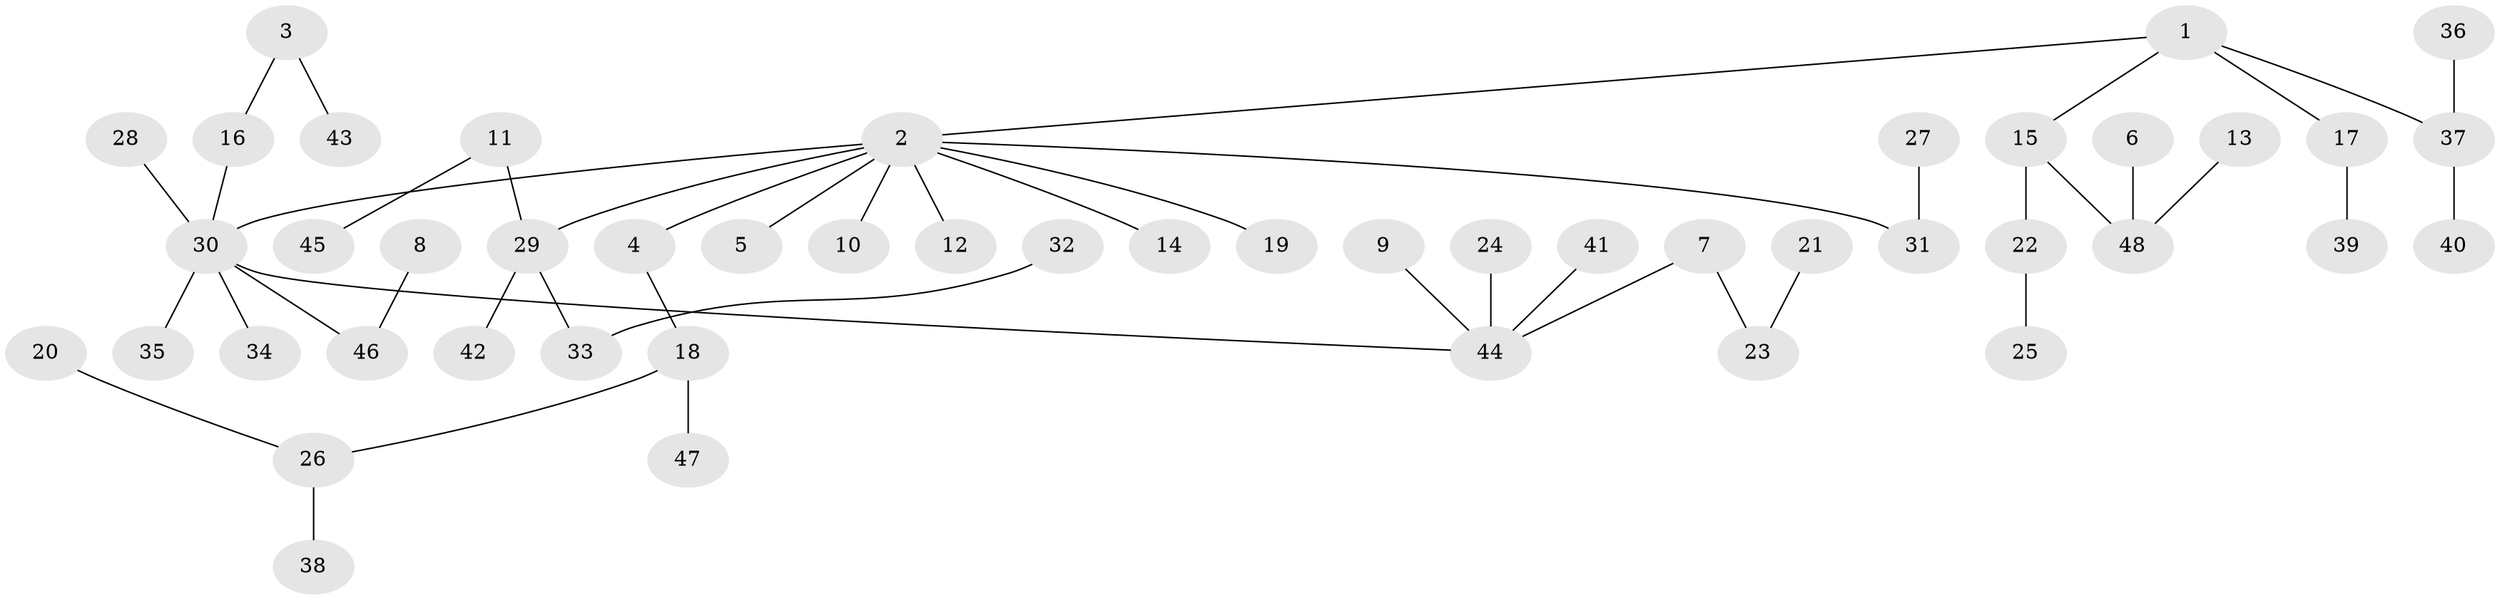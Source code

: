 // original degree distribution, {9: 0.010526315789473684, 7: 0.010526315789473684, 4: 0.07368421052631578, 3: 0.15789473684210525, 2: 0.21052631578947367, 5: 0.021052631578947368, 1: 0.5157894736842106}
// Generated by graph-tools (version 1.1) at 2025/50/03/09/25 03:50:24]
// undirected, 48 vertices, 47 edges
graph export_dot {
graph [start="1"]
  node [color=gray90,style=filled];
  1;
  2;
  3;
  4;
  5;
  6;
  7;
  8;
  9;
  10;
  11;
  12;
  13;
  14;
  15;
  16;
  17;
  18;
  19;
  20;
  21;
  22;
  23;
  24;
  25;
  26;
  27;
  28;
  29;
  30;
  31;
  32;
  33;
  34;
  35;
  36;
  37;
  38;
  39;
  40;
  41;
  42;
  43;
  44;
  45;
  46;
  47;
  48;
  1 -- 2 [weight=1.0];
  1 -- 15 [weight=1.0];
  1 -- 17 [weight=1.0];
  1 -- 37 [weight=1.0];
  2 -- 4 [weight=1.0];
  2 -- 5 [weight=1.0];
  2 -- 10 [weight=1.0];
  2 -- 12 [weight=1.0];
  2 -- 14 [weight=1.0];
  2 -- 19 [weight=1.0];
  2 -- 29 [weight=1.0];
  2 -- 30 [weight=1.0];
  2 -- 31 [weight=1.0];
  3 -- 16 [weight=1.0];
  3 -- 43 [weight=1.0];
  4 -- 18 [weight=1.0];
  6 -- 48 [weight=1.0];
  7 -- 23 [weight=1.0];
  7 -- 44 [weight=1.0];
  8 -- 46 [weight=1.0];
  9 -- 44 [weight=1.0];
  11 -- 29 [weight=1.0];
  11 -- 45 [weight=1.0];
  13 -- 48 [weight=1.0];
  15 -- 22 [weight=1.0];
  15 -- 48 [weight=1.0];
  16 -- 30 [weight=1.0];
  17 -- 39 [weight=1.0];
  18 -- 26 [weight=1.0];
  18 -- 47 [weight=1.0];
  20 -- 26 [weight=1.0];
  21 -- 23 [weight=1.0];
  22 -- 25 [weight=1.0];
  24 -- 44 [weight=1.0];
  26 -- 38 [weight=1.0];
  27 -- 31 [weight=1.0];
  28 -- 30 [weight=1.0];
  29 -- 33 [weight=1.0];
  29 -- 42 [weight=1.0];
  30 -- 34 [weight=1.0];
  30 -- 35 [weight=1.0];
  30 -- 44 [weight=1.0];
  30 -- 46 [weight=1.0];
  32 -- 33 [weight=1.0];
  36 -- 37 [weight=1.0];
  37 -- 40 [weight=1.0];
  41 -- 44 [weight=1.0];
}
